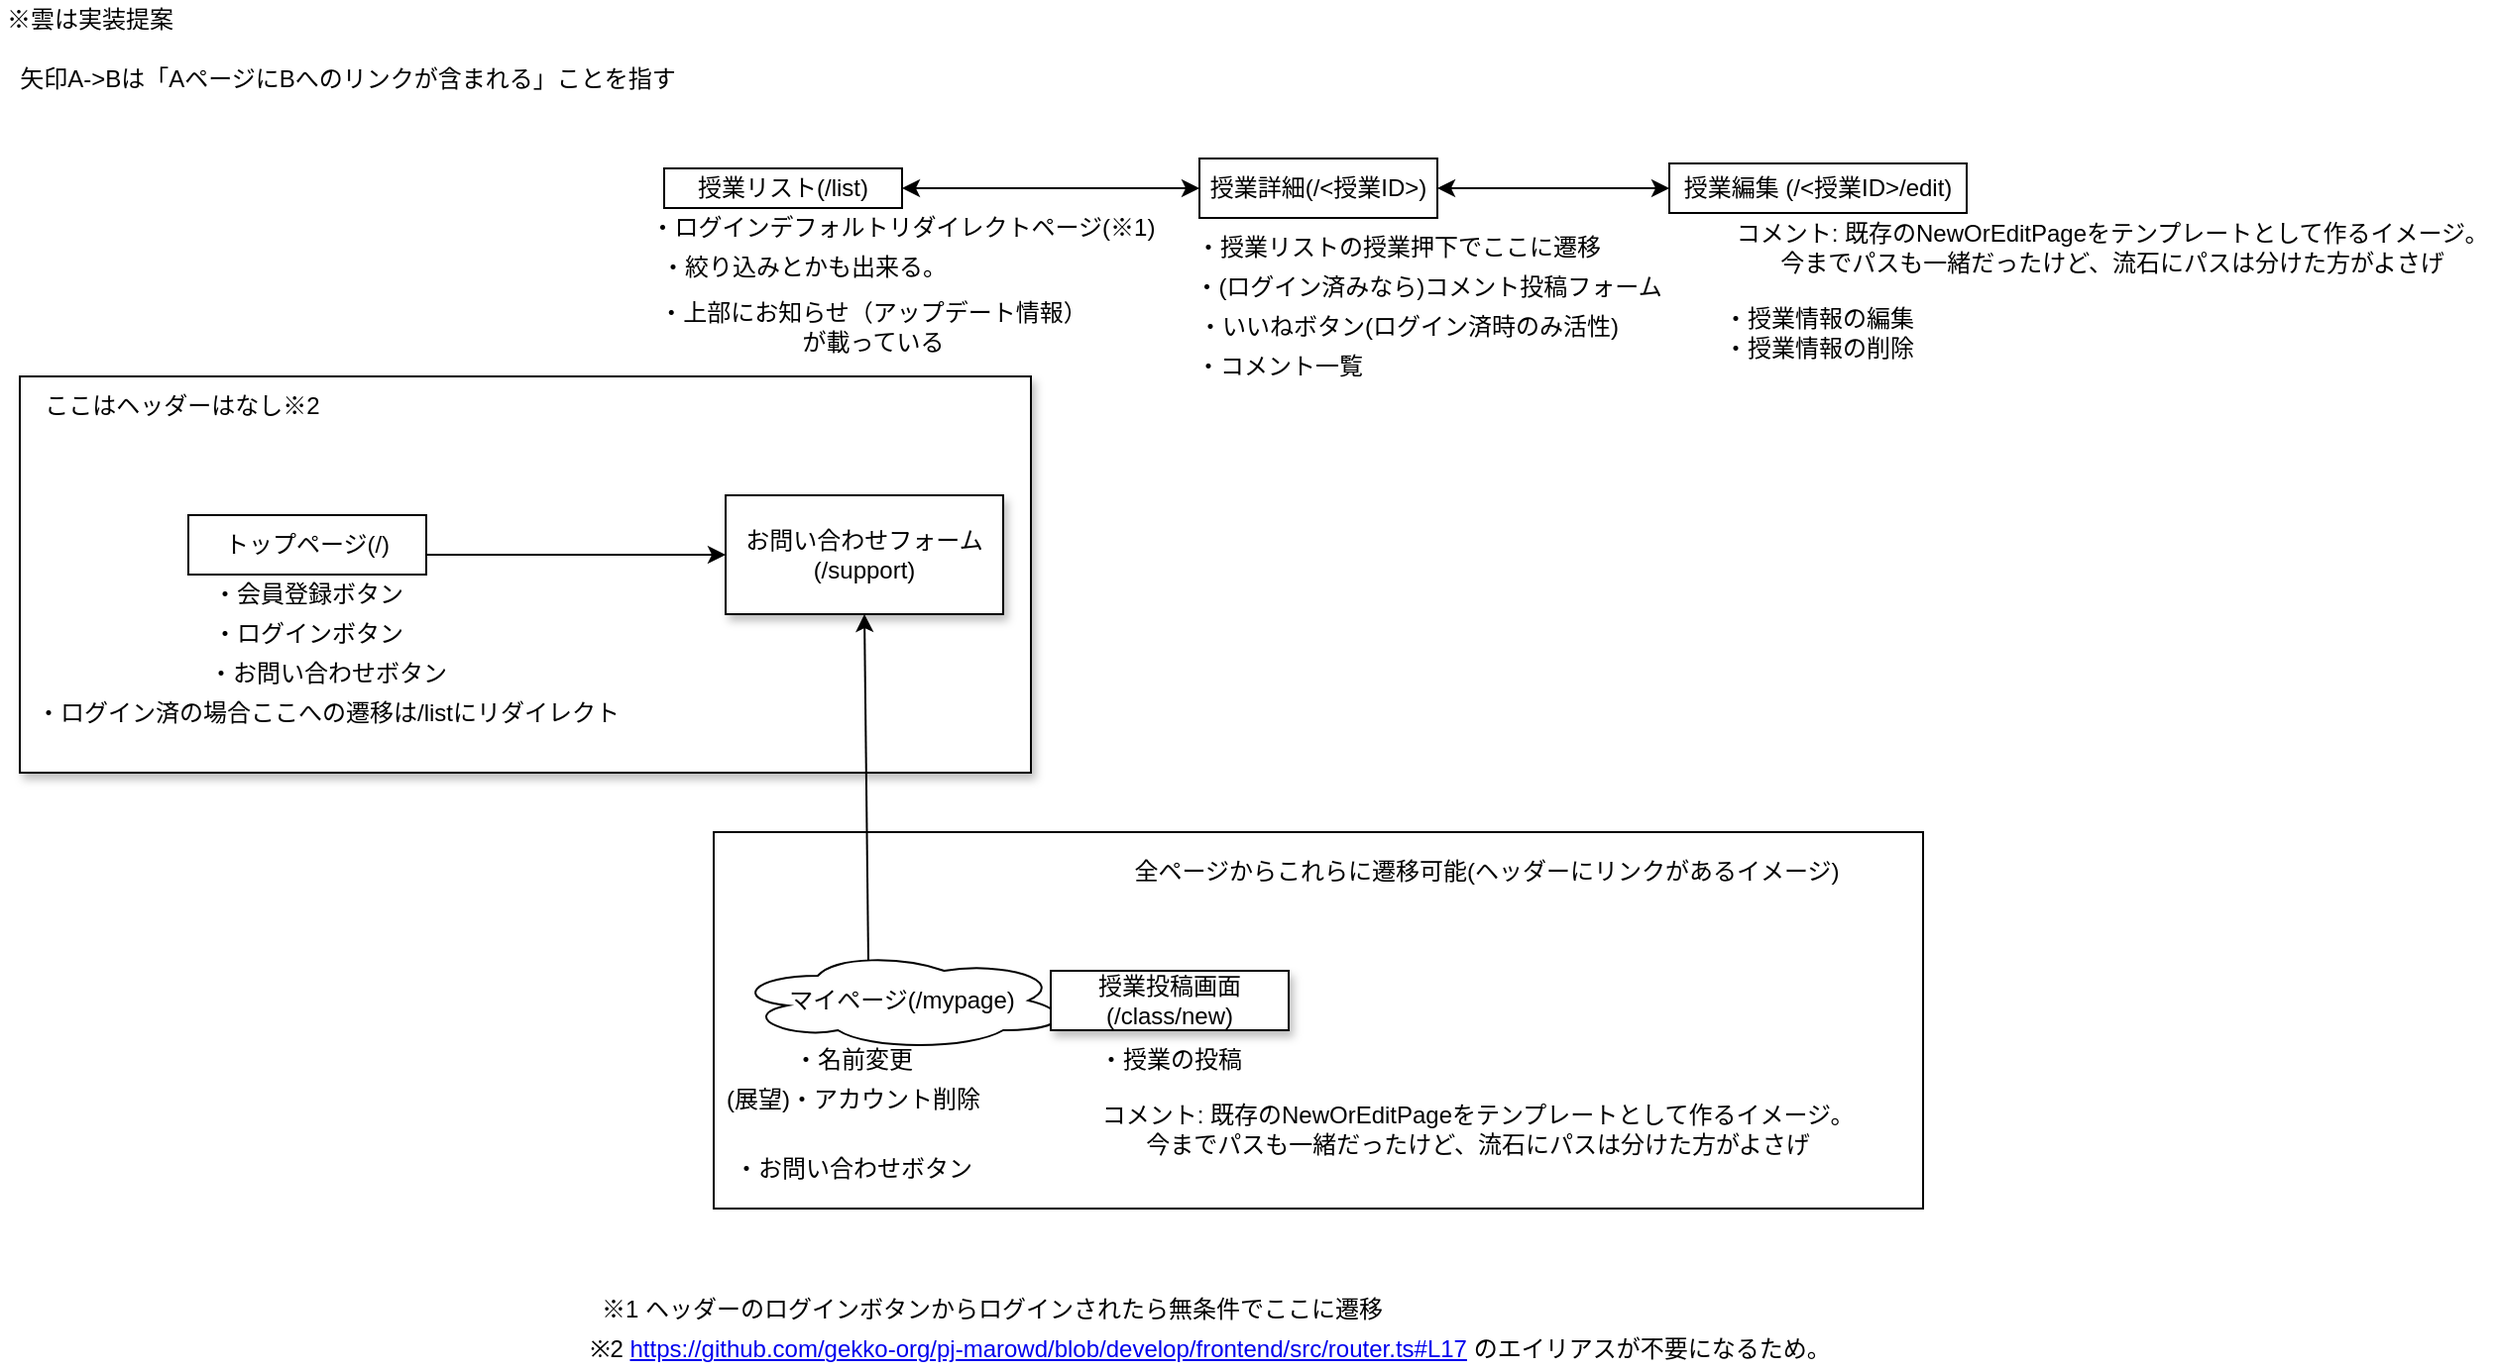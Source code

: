 <mxfile version="12.9.14" type="github">
  <diagram id="_2cxGriYFBya_I2Rx0r6" name="Page-1">
    <mxGraphModel dx="2240" dy="819" grid="1" gridSize="10" guides="1" tooltips="1" connect="1" arrows="1" fold="1" page="1" pageScale="1" pageWidth="827" pageHeight="1169" math="0" shadow="0">
      <root>
        <mxCell id="0" />
        <mxCell id="1" parent="0" />
        <mxCell id="OnvVocz0II_iausfjhtP-18" value="" style="rounded=0;whiteSpace=wrap;html=1;shadow=1;" parent="1" vertex="1">
          <mxGeometry x="-250" y="240" width="510" height="200" as="geometry" />
        </mxCell>
        <mxCell id="MW3Q_T4GFwRoETefi-5V-1" value="トップページ(/)" style="rounded=0;whiteSpace=wrap;html=1;" parent="1" vertex="1">
          <mxGeometry x="-165" y="310" width="120" height="30" as="geometry" />
        </mxCell>
        <mxCell id="MW3Q_T4GFwRoETefi-5V-3" value="・会員登録ボタン" style="text;html=1;align=center;verticalAlign=middle;resizable=0;points=[];autosize=1;" parent="1" vertex="1">
          <mxGeometry x="-160" y="340" width="110" height="20" as="geometry" />
        </mxCell>
        <mxCell id="MW3Q_T4GFwRoETefi-5V-4" value="・ログインボタン" style="text;html=1;align=center;verticalAlign=middle;resizable=0;points=[];autosize=1;" parent="1" vertex="1">
          <mxGeometry x="-160" y="360" width="110" height="20" as="geometry" />
        </mxCell>
        <mxCell id="MW3Q_T4GFwRoETefi-5V-5" value="・お問い合わせボタン" style="text;html=1;align=center;verticalAlign=middle;resizable=0;points=[];autosize=1;" parent="1" vertex="1">
          <mxGeometry x="-165" y="380" width="140" height="20" as="geometry" />
        </mxCell>
        <mxCell id="MW3Q_T4GFwRoETefi-5V-8" value="" style="rounded=0;whiteSpace=wrap;html=1;" parent="1" vertex="1">
          <mxGeometry x="100" y="470" width="610" height="190" as="geometry" />
        </mxCell>
        <mxCell id="MW3Q_T4GFwRoETefi-5V-9" value="全ページからこれらに遷移可能(ヘッダーにリンクがあるイメージ)" style="text;html=1;strokeColor=none;fillColor=none;align=center;verticalAlign=middle;whiteSpace=wrap;rounded=0;" parent="1" vertex="1">
          <mxGeometry x="290" y="480" width="400" height="20" as="geometry" />
        </mxCell>
        <mxCell id="MW3Q_T4GFwRoETefi-5V-10" value="マイページ(/mypage)" style="ellipse;shape=cloud;whiteSpace=wrap;html=1;" parent="1" vertex="1">
          <mxGeometry x="110" y="530" width="170" height="50" as="geometry" />
        </mxCell>
        <mxCell id="MW3Q_T4GFwRoETefi-5V-11" value="※雲は実装提案" style="text;html=1;align=center;verticalAlign=middle;resizable=0;points=[];autosize=1;" parent="1" vertex="1">
          <mxGeometry x="-260" y="50" width="90" height="20" as="geometry" />
        </mxCell>
        <mxCell id="MW3Q_T4GFwRoETefi-5V-12" value="・名前変更" style="text;html=1;align=center;verticalAlign=middle;resizable=0;points=[];autosize=1;" parent="1" vertex="1">
          <mxGeometry x="130" y="575" width="80" height="20" as="geometry" />
        </mxCell>
        <mxCell id="MW3Q_T4GFwRoETefi-5V-13" value="(展望)・アカウント削除" style="text;html=1;align=center;verticalAlign=middle;resizable=0;points=[];autosize=1;" parent="1" vertex="1">
          <mxGeometry x="100" y="595" width="140" height="20" as="geometry" />
        </mxCell>
        <mxCell id="MW3Q_T4GFwRoETefi-5V-15" value="授業リスト(/list)" style="rounded=0;whiteSpace=wrap;html=1;" parent="1" vertex="1">
          <mxGeometry x="75" y="135" width="120" height="20" as="geometry" />
        </mxCell>
        <mxCell id="MW3Q_T4GFwRoETefi-5V-16" value="・ログインデフォルトリダイレクトページ(※1)" style="text;html=1;align=center;verticalAlign=middle;resizable=0;points=[];autosize=1;" parent="1" vertex="1">
          <mxGeometry x="65" y="155" width="260" height="20" as="geometry" />
        </mxCell>
        <mxCell id="MW3Q_T4GFwRoETefi-5V-17" value="※1 ヘッダーのログインボタンからログインされたら無条件でここに遷移" style="text;html=1;align=center;verticalAlign=middle;resizable=0;points=[];autosize=1;" parent="1" vertex="1">
          <mxGeometry x="40" y="701" width="400" height="20" as="geometry" />
        </mxCell>
        <mxCell id="MW3Q_T4GFwRoETefi-5V-18" value="" style="endArrow=classic;startArrow=classic;html=1;exitX=1;exitY=0.5;exitDx=0;exitDy=0;" parent="1" source="MW3Q_T4GFwRoETefi-5V-15" edge="1">
          <mxGeometry width="50" height="50" relative="1" as="geometry">
            <mxPoint x="245" y="155" as="sourcePoint" />
            <mxPoint x="345" y="145" as="targetPoint" />
          </mxGeometry>
        </mxCell>
        <mxCell id="MW3Q_T4GFwRoETefi-5V-19" value="授業詳細(/&amp;lt;授業ID&amp;gt;)" style="rounded=0;whiteSpace=wrap;html=1;" parent="1" vertex="1">
          <mxGeometry x="345" y="130" width="120" height="30" as="geometry" />
        </mxCell>
        <mxCell id="MW3Q_T4GFwRoETefi-5V-20" value="・授業リストの授業押下でここに遷移" style="text;html=1;align=center;verticalAlign=middle;resizable=0;points=[];autosize=1;" parent="1" vertex="1">
          <mxGeometry x="335" y="165" width="220" height="20" as="geometry" />
        </mxCell>
        <mxCell id="OnvVocz0II_iausfjhtP-2" value="授業編集 (/&amp;lt;授業ID&amp;gt;/edit)" style="rounded=0;whiteSpace=wrap;html=1;" parent="1" vertex="1">
          <mxGeometry x="582" y="132.5" width="150" height="25" as="geometry" />
        </mxCell>
        <mxCell id="OnvVocz0II_iausfjhtP-3" value="" style="endArrow=classic;startArrow=classic;html=1;exitX=1;exitY=0.5;exitDx=0;exitDy=0;entryX=0;entryY=0.5;entryDx=0;entryDy=0;" parent="1" source="MW3Q_T4GFwRoETefi-5V-19" target="OnvVocz0II_iausfjhtP-2" edge="1">
          <mxGeometry width="50" height="50" relative="1" as="geometry">
            <mxPoint x="640" y="290" as="sourcePoint" />
            <mxPoint x="690" y="240" as="targetPoint" />
          </mxGeometry>
        </mxCell>
        <mxCell id="OnvVocz0II_iausfjhtP-4" value="コメント: 既存のNewOrEditPageをテンプレートとして作るイメージ。&lt;br&gt;今までパスも一緒だったけど、流石にパスは分けた方がよさげ" style="text;html=1;align=center;verticalAlign=middle;resizable=0;points=[];autosize=1;" parent="1" vertex="1">
          <mxGeometry x="610" y="160" width="390" height="30" as="geometry" />
        </mxCell>
        <mxCell id="OnvVocz0II_iausfjhtP-5" value="・授業情報の編集&lt;br&gt;・授業情報の削除&lt;br&gt;" style="text;html=1;align=center;verticalAlign=middle;resizable=0;points=[];autosize=1;" parent="1" vertex="1">
          <mxGeometry x="602" y="203" width="110" height="30" as="geometry" />
        </mxCell>
        <mxCell id="OnvVocz0II_iausfjhtP-10" value="・(ログイン済みなら)コメント投稿フォーム" style="text;html=1;align=center;verticalAlign=middle;resizable=0;points=[];autosize=1;" parent="1" vertex="1">
          <mxGeometry x="335" y="185" width="250" height="20" as="geometry" />
        </mxCell>
        <mxCell id="OnvVocz0II_iausfjhtP-11" value="・いいねボタン(ログイン済時のみ活性)" style="text;html=1;align=center;verticalAlign=middle;resizable=0;points=[];autosize=1;" parent="1" vertex="1">
          <mxGeometry x="335" y="205" width="230" height="20" as="geometry" />
        </mxCell>
        <mxCell id="OnvVocz0II_iausfjhtP-12" value="・コメント一覧" style="text;html=1;align=center;verticalAlign=middle;resizable=0;points=[];autosize=1;" parent="1" vertex="1">
          <mxGeometry x="335" y="225" width="100" height="20" as="geometry" />
        </mxCell>
        <mxCell id="OnvVocz0II_iausfjhtP-14" value="授業投稿画面(/class/new)" style="rounded=0;whiteSpace=wrap;html=1;shadow=1;" parent="1" vertex="1">
          <mxGeometry x="270" y="540" width="120" height="30" as="geometry" />
        </mxCell>
        <mxCell id="OnvVocz0II_iausfjhtP-15" value="・授業の投稿" style="text;html=1;align=center;verticalAlign=middle;resizable=0;points=[];autosize=1;" parent="1" vertex="1">
          <mxGeometry x="285" y="575" width="90" height="20" as="geometry" />
        </mxCell>
        <mxCell id="OnvVocz0II_iausfjhtP-17" value="コメント: 既存のNewOrEditPageをテンプレートとして作るイメージ。&lt;br&gt;今までパスも一緒だったけど、流石にパスは分けた方がよさげ" style="text;html=1;align=center;verticalAlign=middle;resizable=0;points=[];autosize=1;" parent="1" vertex="1">
          <mxGeometry x="290" y="605" width="390" height="30" as="geometry" />
        </mxCell>
        <mxCell id="OnvVocz0II_iausfjhtP-19" value="ここはヘッダーはなし※2" style="text;html=1;strokeColor=none;fillColor=none;align=center;verticalAlign=middle;whiteSpace=wrap;rounded=0;shadow=1;" parent="1" vertex="1">
          <mxGeometry x="-250" y="245" width="164" height="20" as="geometry" />
        </mxCell>
        <mxCell id="OnvVocz0II_iausfjhtP-20" value="※2&amp;nbsp;&lt;a href=&quot;https://github.com/gekko-org/pj-marowd/blob/develop/frontend/src/router.ts#L17&quot;&gt;https://github.com/gekko-org/pj-marowd/blob/develop/frontend/src/router.ts#L17&lt;/a&gt;&amp;nbsp;のエイリアスが不要になるため。" style="text;html=1;align=center;verticalAlign=middle;resizable=0;points=[];autosize=1;" parent="1" vertex="1">
          <mxGeometry x="30" y="721" width="640" height="20" as="geometry" />
        </mxCell>
        <mxCell id="OnvVocz0II_iausfjhtP-22" value="・ログイン済の場合ここへの遷移は/listにリダイレクト" style="text;html=1;align=center;verticalAlign=middle;resizable=0;points=[];autosize=1;" parent="1" vertex="1">
          <mxGeometry x="-250" y="400" width="310" height="20" as="geometry" />
        </mxCell>
        <mxCell id="OnvVocz0II_iausfjhtP-23" value="・お問い合わせボタン" style="text;html=1;align=center;verticalAlign=middle;resizable=0;points=[];autosize=1;" parent="1" vertex="1">
          <mxGeometry x="100" y="630" width="140" height="20" as="geometry" />
        </mxCell>
        <mxCell id="OnvVocz0II_iausfjhtP-24" value="お問い合わせフォーム&lt;br&gt;(/support)" style="rounded=0;whiteSpace=wrap;html=1;shadow=1;" parent="1" vertex="1">
          <mxGeometry x="106" y="300" width="140" height="60" as="geometry" />
        </mxCell>
        <mxCell id="OnvVocz0II_iausfjhtP-25" value="" style="endArrow=classic;html=1;entryX=0.5;entryY=1;entryDx=0;entryDy=0;exitX=0.4;exitY=0.1;exitDx=0;exitDy=0;exitPerimeter=0;" parent="1" source="MW3Q_T4GFwRoETefi-5V-10" target="OnvVocz0II_iausfjhtP-24" edge="1">
          <mxGeometry width="50" height="50" relative="1" as="geometry">
            <mxPoint x="40" y="550" as="sourcePoint" />
            <mxPoint x="90" y="500" as="targetPoint" />
          </mxGeometry>
        </mxCell>
        <mxCell id="OnvVocz0II_iausfjhtP-26" value="" style="endArrow=classic;html=1;entryX=0;entryY=0.5;entryDx=0;entryDy=0;" parent="1" target="OnvVocz0II_iausfjhtP-24" edge="1">
          <mxGeometry width="50" height="50" relative="1" as="geometry">
            <mxPoint x="-45" y="330" as="sourcePoint" />
            <mxPoint x="5" y="310" as="targetPoint" />
          </mxGeometry>
        </mxCell>
        <mxCell id="OnvVocz0II_iausfjhtP-30" value="矢印A-&amp;gt;Bは「AページにBへのリンクが含まれる」ことを指す" style="text;html=1;align=center;verticalAlign=middle;resizable=0;points=[];autosize=1;" parent="1" vertex="1">
          <mxGeometry x="-260" y="80" width="350" height="20" as="geometry" />
        </mxCell>
        <mxCell id="OnvVocz0II_iausfjhtP-31" value="・絞り込みとかも出来る。" style="text;html=1;align=center;verticalAlign=middle;resizable=0;points=[];autosize=1;" parent="1" vertex="1">
          <mxGeometry x="65" y="175" width="160" height="20" as="geometry" />
        </mxCell>
        <mxCell id="OnvVocz0II_iausfjhtP-32" value="・上部にお知らせ（アップデート情報）&lt;br&gt;が載っている" style="text;html=1;align=center;verticalAlign=middle;resizable=0;points=[];autosize=1;" parent="1" vertex="1">
          <mxGeometry x="65" y="200" width="230" height="30" as="geometry" />
        </mxCell>
      </root>
    </mxGraphModel>
  </diagram>
</mxfile>
